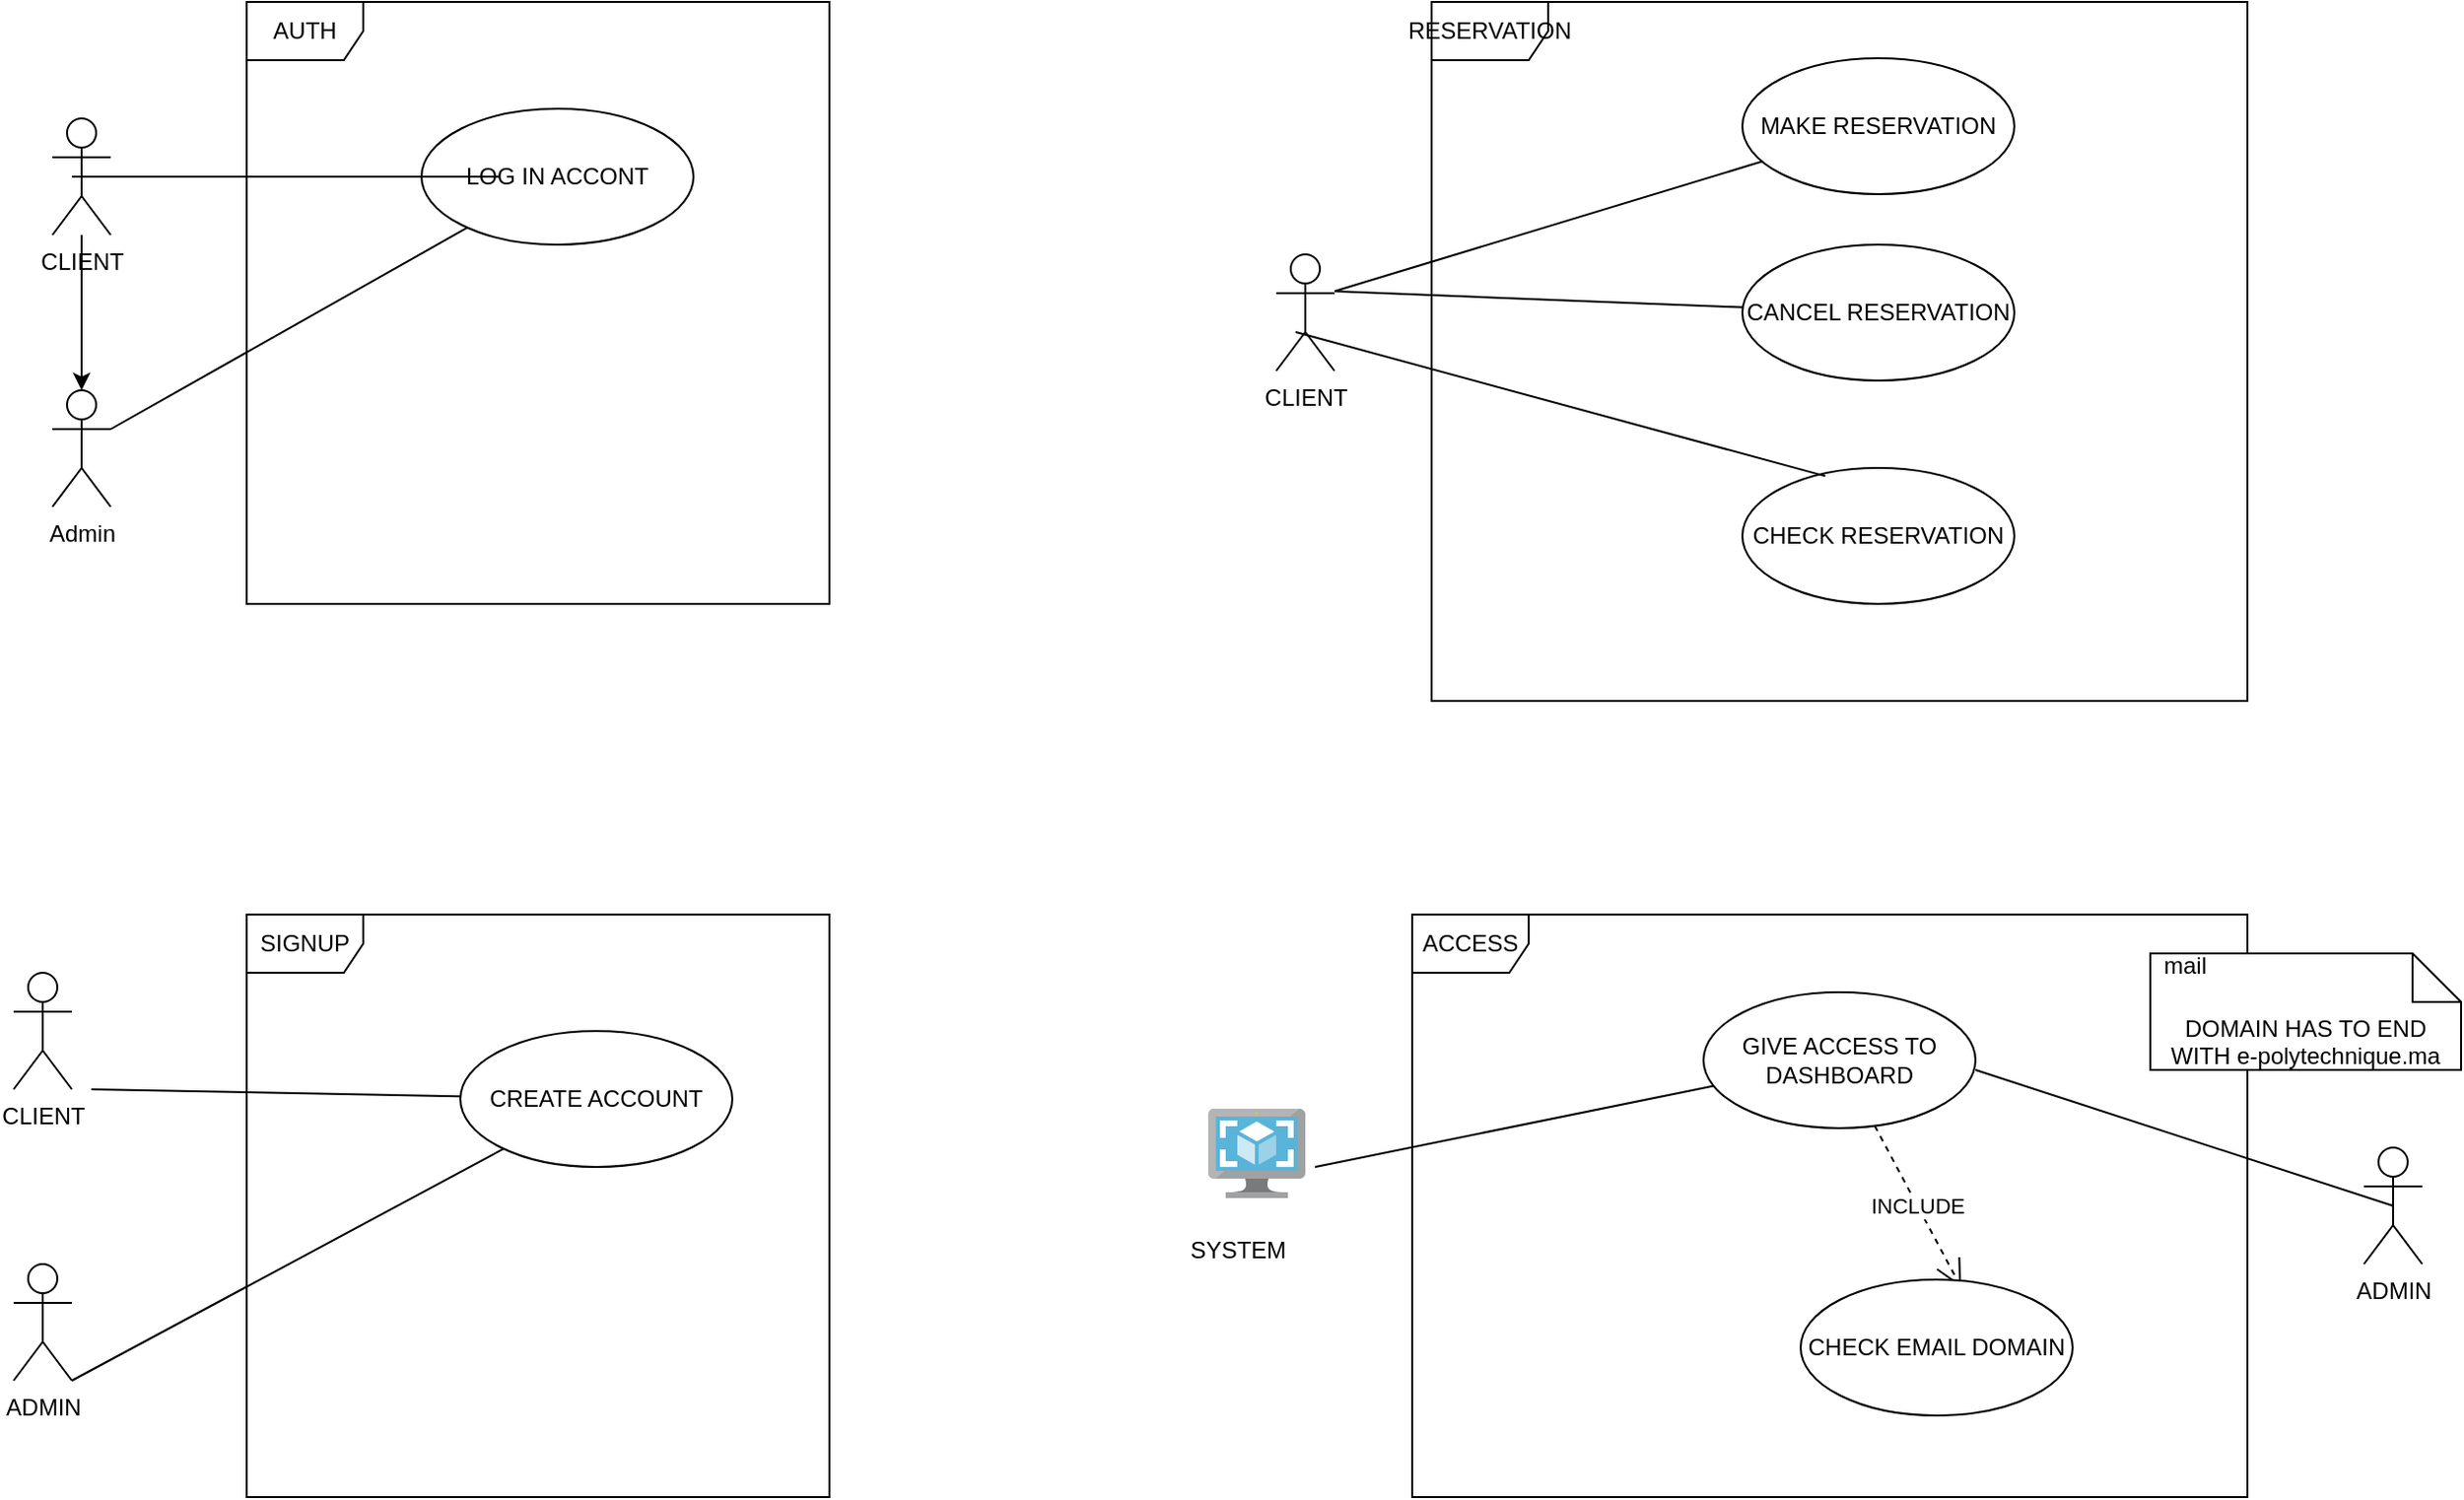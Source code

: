 <mxfile version="26.2.14">
  <diagram name="Page-1" id="AVNgcjcgZHWc-DgP9k2f">
    <mxGraphModel dx="1804" dy="968" grid="1" gridSize="10" guides="1" tooltips="1" connect="1" arrows="1" fold="1" page="1" pageScale="1" pageWidth="3300" pageHeight="4681" math="0" shadow="0">
      <root>
        <mxCell id="0" />
        <mxCell id="1" parent="0" />
        <mxCell id="lqXOrUP9vOLOigYQvVyq-1" value="AUTH" style="shape=umlFrame;whiteSpace=wrap;html=1;pointerEvents=0;" vertex="1" parent="1">
          <mxGeometry x="1130" y="1380" width="300" height="310" as="geometry" />
        </mxCell>
        <mxCell id="lqXOrUP9vOLOigYQvVyq-4" value="" style="edgeStyle=orthogonalEdgeStyle;rounded=0;orthogonalLoop=1;jettySize=auto;html=1;" edge="1" parent="1" source="lqXOrUP9vOLOigYQvVyq-2" target="lqXOrUP9vOLOigYQvVyq-3">
          <mxGeometry relative="1" as="geometry" />
        </mxCell>
        <mxCell id="lqXOrUP9vOLOigYQvVyq-2" value="CLIENT" style="shape=umlActor;verticalLabelPosition=bottom;verticalAlign=top;html=1;" vertex="1" parent="1">
          <mxGeometry x="1030" y="1440" width="30" height="60" as="geometry" />
        </mxCell>
        <mxCell id="lqXOrUP9vOLOigYQvVyq-3" value="Admin&lt;div&gt;&lt;br&gt;&lt;/div&gt;" style="shape=umlActor;verticalLabelPosition=bottom;verticalAlign=top;html=1;" vertex="1" parent="1">
          <mxGeometry x="1030" y="1580" width="30" height="60" as="geometry" />
        </mxCell>
        <mxCell id="lqXOrUP9vOLOigYQvVyq-5" value="LOG IN ACCONT" style="ellipse;whiteSpace=wrap;html=1;" vertex="1" parent="1">
          <mxGeometry x="1220" y="1435" width="140" height="70" as="geometry" />
        </mxCell>
        <mxCell id="lqXOrUP9vOLOigYQvVyq-6" value="" style="line;strokeWidth=1;fillColor=none;align=left;verticalAlign=middle;spacingTop=-1;spacingLeft=3;spacingRight=3;rotatable=0;labelPosition=right;points=[];portConstraint=eastwest;strokeColor=inherit;" vertex="1" parent="1">
          <mxGeometry x="1040" y="1466" width="220" height="8" as="geometry" />
        </mxCell>
        <mxCell id="lqXOrUP9vOLOigYQvVyq-8" value="" style="endArrow=none;html=1;rounded=0;" edge="1" parent="1" target="lqXOrUP9vOLOigYQvVyq-5">
          <mxGeometry width="50" height="50" relative="1" as="geometry">
            <mxPoint x="1060" y="1600" as="sourcePoint" />
            <mxPoint x="1110" y="1550" as="targetPoint" />
          </mxGeometry>
        </mxCell>
        <mxCell id="lqXOrUP9vOLOigYQvVyq-9" value="SIGNUP" style="shape=umlFrame;whiteSpace=wrap;html=1;pointerEvents=0;" vertex="1" parent="1">
          <mxGeometry x="1130" y="1850" width="300" height="300" as="geometry" />
        </mxCell>
        <mxCell id="lqXOrUP9vOLOigYQvVyq-10" value="CLIENT" style="shape=umlActor;verticalLabelPosition=bottom;verticalAlign=top;html=1;" vertex="1" parent="1">
          <mxGeometry x="1010" y="1880" width="30" height="60" as="geometry" />
        </mxCell>
        <mxCell id="lqXOrUP9vOLOigYQvVyq-11" value="ADMIN&lt;div&gt;&lt;br&gt;&lt;/div&gt;" style="shape=umlActor;verticalLabelPosition=bottom;verticalAlign=top;html=1;" vertex="1" parent="1">
          <mxGeometry x="1010" y="2030" width="30" height="60" as="geometry" />
        </mxCell>
        <mxCell id="lqXOrUP9vOLOigYQvVyq-12" value="CREATE ACCOUNT" style="ellipse;whiteSpace=wrap;html=1;" vertex="1" parent="1">
          <mxGeometry x="1240" y="1910" width="140" height="70" as="geometry" />
        </mxCell>
        <mxCell id="lqXOrUP9vOLOigYQvVyq-13" value="" style="endArrow=none;html=1;rounded=0;" edge="1" parent="1" target="lqXOrUP9vOLOigYQvVyq-12">
          <mxGeometry width="50" height="50" relative="1" as="geometry">
            <mxPoint x="1050" y="1940" as="sourcePoint" />
            <mxPoint x="1100" y="1890" as="targetPoint" />
          </mxGeometry>
        </mxCell>
        <mxCell id="lqXOrUP9vOLOigYQvVyq-14" value="" style="endArrow=none;html=1;rounded=0;" edge="1" parent="1" target="lqXOrUP9vOLOigYQvVyq-12">
          <mxGeometry width="50" height="50" relative="1" as="geometry">
            <mxPoint x="1040" y="2090" as="sourcePoint" />
            <mxPoint x="1090" y="2040" as="targetPoint" />
          </mxGeometry>
        </mxCell>
        <mxCell id="lqXOrUP9vOLOigYQvVyq-15" value="RESERVATION" style="shape=umlFrame;whiteSpace=wrap;html=1;pointerEvents=0;" vertex="1" parent="1">
          <mxGeometry x="1740" y="1380" width="420" height="360" as="geometry" />
        </mxCell>
        <mxCell id="lqXOrUP9vOLOigYQvVyq-16" value="CLIENT&lt;div&gt;&lt;br&gt;&lt;/div&gt;" style="shape=umlActor;verticalLabelPosition=bottom;verticalAlign=top;html=1;" vertex="1" parent="1">
          <mxGeometry x="1660" y="1510" width="30" height="60" as="geometry" />
        </mxCell>
        <mxCell id="lqXOrUP9vOLOigYQvVyq-17" value="MAKE RESERVATION&lt;span style=&quot;color: rgba(0, 0, 0, 0); font-family: monospace; font-size: 0px; text-align: start; text-wrap-mode: nowrap;&quot;&gt;%3CmxGraphModel%3E%3Croot%3E%3CmxCell%20id%3D%220%22%2F%3E%3CmxCell%20id%3D%221%22%20parent%3D%220%22%2F%3E%3CmxCell%20id%3D%222%22%20value%3D%22CLIENT%22%20style%3D%22shape%3DumlActor%3BverticalLabelPosition%3Dbottom%3BverticalAlign%3Dtop%3Bhtml%3D1%3B%22%20vertex%3D%221%22%20parent%3D%221%22%3E%3CmxGeometry%20x%3D%221010%22%20y%3D%221880%22%20width%3D%2230%22%20height%3D%2260%22%20as%3D%22geometry%22%2F%3E%3C%2FmxCell%3E%3C%2Froot%3E%3C%2FmxGraphModel%3E&lt;/span&gt;" style="ellipse;whiteSpace=wrap;html=1;" vertex="1" parent="1">
          <mxGeometry x="1900" y="1409" width="140" height="70" as="geometry" />
        </mxCell>
        <mxCell id="lqXOrUP9vOLOigYQvVyq-18" value="CANCEL RESERVATION&lt;span style=&quot;color: rgba(0, 0, 0, 0); font-family: monospace; font-size: 0px; text-align: start; text-wrap-mode: nowrap;&quot;&gt;%3CmxGraphModel%3E%3Croot%3E%3CmxCell%20id%3D%220%22%2F%3E%3CmxCell%20id%3D%221%22%20parent%3D%220%22%2F%3E%3CmxCell%20id%3D%222%22%20value%3D%22CLIENT%22%20style%3D%22shape%3DumlActor%3BverticalLabelPosition%3Dbottom%3BverticalAlign%3Dtop%3Bhtml%3D1%3B%22%20vertex%3D%221%22%20parent%3D%221%22%3E%3CmxGeometry%20x%3D%221010%22%20y%3D%221880%22%20width%3D%2230%22%20height%3D%2260%22%20as%3D%22geometry%22%2F%3E%3C%2FmxCell%3E%3C%2Froot%3E%3C%2FmxGraphModel%3E&lt;/span&gt;" style="ellipse;whiteSpace=wrap;html=1;" vertex="1" parent="1">
          <mxGeometry x="1900" y="1505" width="140" height="70" as="geometry" />
        </mxCell>
        <mxCell id="lqXOrUP9vOLOigYQvVyq-19" value="CHECK RESERVATION" style="ellipse;whiteSpace=wrap;html=1;" vertex="1" parent="1">
          <mxGeometry x="1900" y="1620" width="140" height="70" as="geometry" />
        </mxCell>
        <mxCell id="lqXOrUP9vOLOigYQvVyq-21" value="" style="endArrow=none;html=1;rounded=0;" edge="1" parent="1" target="lqXOrUP9vOLOigYQvVyq-17">
          <mxGeometry width="50" height="50" relative="1" as="geometry">
            <mxPoint x="1690" y="1529" as="sourcePoint" />
            <mxPoint x="1740" y="1479" as="targetPoint" />
          </mxGeometry>
        </mxCell>
        <mxCell id="lqXOrUP9vOLOigYQvVyq-22" value="" style="endArrow=none;html=1;rounded=0;" edge="1" parent="1" target="lqXOrUP9vOLOigYQvVyq-18">
          <mxGeometry width="50" height="50" relative="1" as="geometry">
            <mxPoint x="1690" y="1529" as="sourcePoint" />
            <mxPoint x="1740" y="1479" as="targetPoint" />
          </mxGeometry>
        </mxCell>
        <mxCell id="lqXOrUP9vOLOigYQvVyq-23" value="" style="endArrow=none;html=1;rounded=0;entryX=0.305;entryY=0.06;entryDx=0;entryDy=0;entryPerimeter=0;" edge="1" parent="1" target="lqXOrUP9vOLOigYQvVyq-19">
          <mxGeometry width="50" height="50" relative="1" as="geometry">
            <mxPoint x="1670" y="1550" as="sourcePoint" />
            <mxPoint x="1880" y="1559" as="targetPoint" />
          </mxGeometry>
        </mxCell>
        <mxCell id="lqXOrUP9vOLOigYQvVyq-32" value="ACCESS" style="shape=umlFrame;whiteSpace=wrap;html=1;pointerEvents=0;" vertex="1" parent="1">
          <mxGeometry x="1730" y="1850" width="430" height="300" as="geometry" />
        </mxCell>
        <mxCell id="lqXOrUP9vOLOigYQvVyq-34" value="" style="image;sketch=0;aspect=fixed;html=1;points=[];align=center;fontSize=12;image=img/lib/mscae/VM_Images.svg;" vertex="1" parent="1">
          <mxGeometry x="1625" y="1950" width="50" height="46" as="geometry" />
        </mxCell>
        <mxCell id="lqXOrUP9vOLOigYQvVyq-35" value="SYSTEM" style="text;html=1;align=center;verticalAlign=middle;resizable=0;points=[];autosize=1;strokeColor=none;fillColor=none;" vertex="1" parent="1">
          <mxGeometry x="1605" y="2008" width="70" height="30" as="geometry" />
        </mxCell>
        <mxCell id="lqXOrUP9vOLOigYQvVyq-36" value="GIVE ACCESS TO DASHBOARD" style="ellipse;whiteSpace=wrap;html=1;" vertex="1" parent="1">
          <mxGeometry x="1880" y="1890" width="140" height="70" as="geometry" />
        </mxCell>
        <mxCell id="lqXOrUP9vOLOigYQvVyq-38" value="INCLUDE" style="endArrow=open;endSize=12;dashed=1;html=1;rounded=0;entryX=0.59;entryY=0.057;entryDx=0;entryDy=0;entryPerimeter=0;" edge="1" parent="1" source="lqXOrUP9vOLOigYQvVyq-36" target="lqXOrUP9vOLOigYQvVyq-39">
          <mxGeometry width="160" relative="1" as="geometry">
            <mxPoint x="1865" y="2008" as="sourcePoint" />
            <mxPoint x="2025" y="2008" as="targetPoint" />
          </mxGeometry>
        </mxCell>
        <mxCell id="lqXOrUP9vOLOigYQvVyq-39" value="CHECK EMAIL DOMAIN" style="ellipse;whiteSpace=wrap;html=1;" vertex="1" parent="1">
          <mxGeometry x="1930" y="2038" width="140" height="70" as="geometry" />
        </mxCell>
        <mxCell id="lqXOrUP9vOLOigYQvVyq-42" value="DOMAIN HAS TO END WITH e-polytechnique.ma" style="shape=note2;boundedLbl=1;whiteSpace=wrap;html=1;size=25;verticalAlign=top;align=center;" vertex="1" parent="1">
          <mxGeometry x="2110" y="1870" width="160" height="60" as="geometry" />
        </mxCell>
        <mxCell id="lqXOrUP9vOLOigYQvVyq-43" value="mail&#xa;" style="resizeWidth=1;part=1;strokeColor=none;fillColor=none;align=left;spacingLeft=5;" vertex="1" parent="lqXOrUP9vOLOigYQvVyq-42">
          <mxGeometry width="160" height="25" relative="1" as="geometry" />
        </mxCell>
        <mxCell id="lqXOrUP9vOLOigYQvVyq-44" value="" style="endArrow=none;html=1;rounded=0;" edge="1" parent="1" target="lqXOrUP9vOLOigYQvVyq-36">
          <mxGeometry width="50" height="50" relative="1" as="geometry">
            <mxPoint x="1680" y="1980" as="sourcePoint" />
            <mxPoint x="1730" y="1930" as="targetPoint" />
          </mxGeometry>
        </mxCell>
        <mxCell id="lqXOrUP9vOLOigYQvVyq-45" value="" style="endArrow=none;html=1;rounded=0;entryX=0.5;entryY=0.5;entryDx=0;entryDy=0;entryPerimeter=0;" edge="1" parent="1" target="lqXOrUP9vOLOigYQvVyq-46">
          <mxGeometry width="50" height="50" relative="1" as="geometry">
            <mxPoint x="2020" y="1930" as="sourcePoint" />
            <mxPoint x="2070" y="1880" as="targetPoint" />
          </mxGeometry>
        </mxCell>
        <mxCell id="lqXOrUP9vOLOigYQvVyq-46" value="ADMIN&lt;div&gt;&lt;br&gt;&lt;/div&gt;" style="shape=umlActor;verticalLabelPosition=bottom;verticalAlign=top;html=1;" vertex="1" parent="1">
          <mxGeometry x="2220" y="1970" width="30" height="60" as="geometry" />
        </mxCell>
      </root>
    </mxGraphModel>
  </diagram>
</mxfile>
